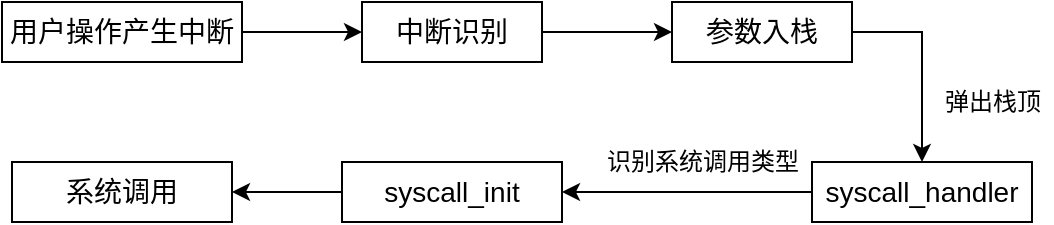 <mxfile version="13.3.9" type="device"><diagram id="DOc6wN54-2_qpAtEnEe9" name="第 1 页"><mxGraphModel dx="652" dy="445" grid="1" gridSize="10" guides="1" tooltips="1" connect="1" arrows="1" fold="1" page="1" pageScale="1" pageWidth="3300" pageHeight="4681" math="0" shadow="0"><root><mxCell id="0"/><mxCell id="1" parent="0"/><mxCell id="JkTMuNpUPqTNTYS5nCjU-6" style="edgeStyle=orthogonalEdgeStyle;rounded=0;orthogonalLoop=1;jettySize=auto;html=1;exitX=1;exitY=0.5;exitDx=0;exitDy=0;entryX=0;entryY=0.5;entryDx=0;entryDy=0;" edge="1" parent="1" source="SjsItZ2s5fckmgjOkW9m-23" target="JkTMuNpUPqTNTYS5nCjU-1"><mxGeometry relative="1" as="geometry"/></mxCell><mxCell id="SjsItZ2s5fckmgjOkW9m-23" value="&lt;font style=&quot;font-size: 14px&quot;&gt;用户操作产生中断&lt;/font&gt;" style="rounded=0;whiteSpace=wrap;html=1;" parent="1" vertex="1"><mxGeometry x="665" y="40" width="120" height="30" as="geometry"/></mxCell><mxCell id="JkTMuNpUPqTNTYS5nCjU-7" style="edgeStyle=orthogonalEdgeStyle;rounded=0;orthogonalLoop=1;jettySize=auto;html=1;exitX=1;exitY=0.5;exitDx=0;exitDy=0;entryX=0;entryY=0.5;entryDx=0;entryDy=0;" edge="1" parent="1" source="JkTMuNpUPqTNTYS5nCjU-1" target="JkTMuNpUPqTNTYS5nCjU-2"><mxGeometry relative="1" as="geometry"/></mxCell><mxCell id="JkTMuNpUPqTNTYS5nCjU-1" value="&lt;font style=&quot;font-size: 14px&quot;&gt;中断识别&lt;/font&gt;" style="rounded=0;whiteSpace=wrap;html=1;" vertex="1" parent="1"><mxGeometry x="845" y="40" width="90" height="30" as="geometry"/></mxCell><mxCell id="JkTMuNpUPqTNTYS5nCjU-8" style="edgeStyle=orthogonalEdgeStyle;rounded=0;orthogonalLoop=1;jettySize=auto;html=1;entryX=0.5;entryY=0;entryDx=0;entryDy=0;exitX=1;exitY=0.5;exitDx=0;exitDy=0;" edge="1" parent="1" source="JkTMuNpUPqTNTYS5nCjU-2" target="JkTMuNpUPqTNTYS5nCjU-3"><mxGeometry relative="1" as="geometry"><mxPoint x="1140" y="55" as="sourcePoint"/></mxGeometry></mxCell><mxCell id="JkTMuNpUPqTNTYS5nCjU-2" value="&lt;font style=&quot;font-size: 14px&quot;&gt;参数入栈&lt;/font&gt;" style="rounded=0;whiteSpace=wrap;html=1;" vertex="1" parent="1"><mxGeometry x="1000" y="40" width="90" height="30" as="geometry"/></mxCell><mxCell id="JkTMuNpUPqTNTYS5nCjU-9" style="edgeStyle=orthogonalEdgeStyle;rounded=0;orthogonalLoop=1;jettySize=auto;html=1;exitX=0;exitY=0.5;exitDx=0;exitDy=0;entryX=1;entryY=0.5;entryDx=0;entryDy=0;" edge="1" parent="1" source="JkTMuNpUPqTNTYS5nCjU-3" target="JkTMuNpUPqTNTYS5nCjU-4"><mxGeometry relative="1" as="geometry"/></mxCell><mxCell id="JkTMuNpUPqTNTYS5nCjU-3" value="&lt;font style=&quot;font-size: 14px&quot;&gt;syscall_handler&lt;/font&gt;" style="rounded=0;whiteSpace=wrap;html=1;" vertex="1" parent="1"><mxGeometry x="1070" y="120" width="110" height="30" as="geometry"/></mxCell><mxCell id="JkTMuNpUPqTNTYS5nCjU-10" style="edgeStyle=orthogonalEdgeStyle;rounded=0;orthogonalLoop=1;jettySize=auto;html=1;exitX=0;exitY=0.5;exitDx=0;exitDy=0;entryX=1;entryY=0.5;entryDx=0;entryDy=0;" edge="1" parent="1" source="JkTMuNpUPqTNTYS5nCjU-4" target="JkTMuNpUPqTNTYS5nCjU-5"><mxGeometry relative="1" as="geometry"/></mxCell><mxCell id="JkTMuNpUPqTNTYS5nCjU-4" value="&lt;font style=&quot;font-size: 14px&quot;&gt;syscall_init&lt;/font&gt;" style="rounded=0;whiteSpace=wrap;html=1;" vertex="1" parent="1"><mxGeometry x="835" y="120" width="110" height="30" as="geometry"/></mxCell><mxCell id="JkTMuNpUPqTNTYS5nCjU-5" value="&lt;span style=&quot;font-size: 14px&quot;&gt;系统调用&lt;/span&gt;" style="rounded=0;whiteSpace=wrap;html=1;" vertex="1" parent="1"><mxGeometry x="670" y="120" width="110" height="30" as="geometry"/></mxCell><mxCell id="JkTMuNpUPqTNTYS5nCjU-11" value="弹出栈顶" style="text;html=1;align=center;verticalAlign=middle;resizable=0;points=[];autosize=1;" vertex="1" parent="1"><mxGeometry x="1130" y="80" width="60" height="20" as="geometry"/></mxCell><mxCell id="JkTMuNpUPqTNTYS5nCjU-12" value="识别系统调用类型" style="text;html=1;align=center;verticalAlign=middle;resizable=0;points=[];autosize=1;" vertex="1" parent="1"><mxGeometry x="960" y="110" width="110" height="20" as="geometry"/></mxCell></root></mxGraphModel></diagram></mxfile>